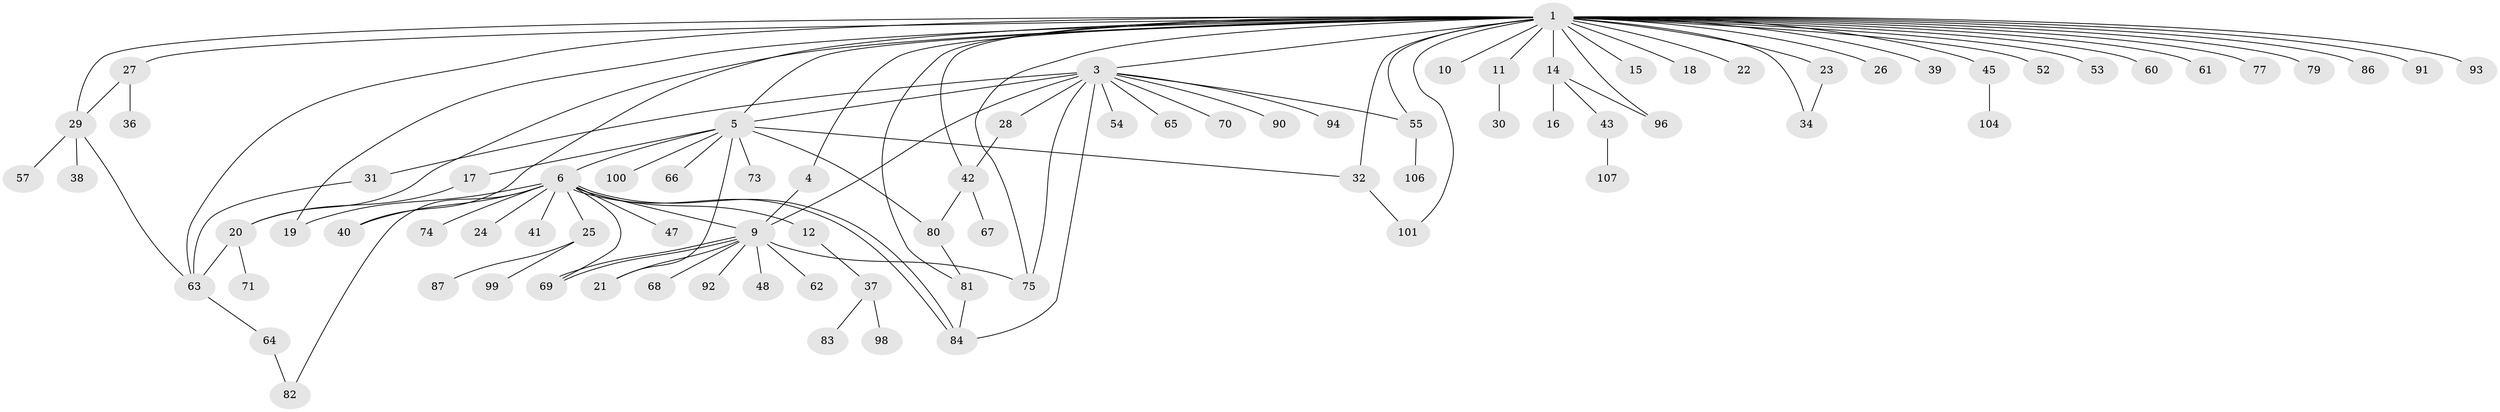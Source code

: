 // original degree distribution, {12: 0.028037383177570093, 29: 0.009345794392523364, 4: 0.07476635514018691, 11: 0.009345794392523364, 15: 0.009345794392523364, 1: 0.5327102803738317, 2: 0.19626168224299065, 6: 0.028037383177570093, 3: 0.102803738317757, 5: 0.009345794392523364}
// Generated by graph-tools (version 1.1) at 2025/11/02/27/25 16:11:12]
// undirected, 82 vertices, 108 edges
graph export_dot {
graph [start="1"]
  node [color=gray90,style=filled];
  1 [super="+2"];
  3 [super="+13"];
  4 [super="+8"];
  5 [super="+58"];
  6 [super="+7"];
  9 [super="+105"];
  10;
  11;
  12;
  14 [super="+78"];
  15;
  16;
  17 [super="+72"];
  18;
  19 [super="+76"];
  20 [super="+89"];
  21 [super="+103"];
  22;
  23 [super="+44"];
  24 [super="+97"];
  25 [super="+85"];
  26;
  27 [super="+50"];
  28;
  29 [super="+33"];
  30;
  31 [super="+35"];
  32 [super="+46"];
  34;
  36;
  37 [super="+59"];
  38;
  39;
  40;
  41;
  42 [super="+49"];
  43;
  45 [super="+51"];
  47;
  48;
  52 [super="+56"];
  53;
  54;
  55 [super="+102"];
  57;
  60;
  61;
  62;
  63 [super="+88"];
  64;
  65;
  66;
  67;
  68;
  69;
  70;
  71;
  73;
  74;
  75;
  77;
  79;
  80;
  81;
  82;
  83;
  84 [super="+95"];
  86;
  87;
  90;
  91;
  92;
  93;
  94;
  96;
  98;
  99;
  100;
  101;
  104;
  106;
  107;
  1 -- 3 [weight=2];
  1 -- 11;
  1 -- 29;
  1 -- 34;
  1 -- 81;
  1 -- 86;
  1 -- 91;
  1 -- 93;
  1 -- 96;
  1 -- 101;
  1 -- 4;
  1 -- 5;
  1 -- 10;
  1 -- 75;
  1 -- 77;
  1 -- 14;
  1 -- 15;
  1 -- 79;
  1 -- 18;
  1 -- 20;
  1 -- 22;
  1 -- 23;
  1 -- 26;
  1 -- 27;
  1 -- 32;
  1 -- 39;
  1 -- 40;
  1 -- 45;
  1 -- 52;
  1 -- 53;
  1 -- 55;
  1 -- 60;
  1 -- 61;
  1 -- 42;
  1 -- 19;
  1 -- 63;
  3 -- 9 [weight=2];
  3 -- 28;
  3 -- 31 [weight=2];
  3 -- 54;
  3 -- 65;
  3 -- 70;
  3 -- 75;
  3 -- 90;
  3 -- 5;
  3 -- 84;
  3 -- 94;
  3 -- 55;
  4 -- 9;
  5 -- 6;
  5 -- 17;
  5 -- 21;
  5 -- 32;
  5 -- 66;
  5 -- 73;
  5 -- 80;
  5 -- 100;
  6 -- 9;
  6 -- 12;
  6 -- 19;
  6 -- 24;
  6 -- 25;
  6 -- 40;
  6 -- 41;
  6 -- 47;
  6 -- 69;
  6 -- 74;
  6 -- 82;
  6 -- 84;
  6 -- 84;
  9 -- 48;
  9 -- 62;
  9 -- 68;
  9 -- 69;
  9 -- 69;
  9 -- 75;
  9 -- 92;
  9 -- 21;
  11 -- 30;
  12 -- 37;
  14 -- 16;
  14 -- 43;
  14 -- 96;
  17 -- 20;
  20 -- 71;
  20 -- 63;
  23 -- 34;
  25 -- 99;
  25 -- 87;
  27 -- 29;
  27 -- 36;
  28 -- 42;
  29 -- 38;
  29 -- 57;
  29 -- 63;
  31 -- 63 [weight=2];
  32 -- 101;
  37 -- 83;
  37 -- 98;
  42 -- 80;
  42 -- 67;
  43 -- 107;
  45 -- 104;
  55 -- 106;
  63 -- 64;
  64 -- 82;
  80 -- 81;
  81 -- 84;
}
